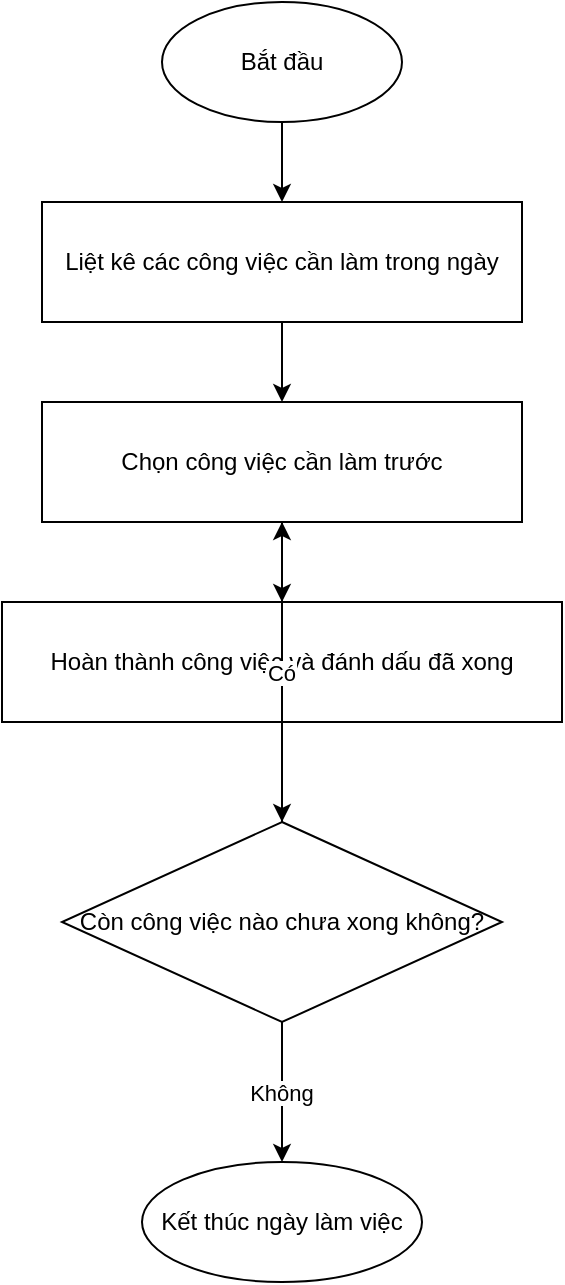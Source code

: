 <?xml version="1.0" encoding="UTF-8"?>
<mxfile>
  <diagram id="workday_flow" name="Flowchart">
    <mxGraphModel dx="1070" dy="660" grid="1" gridSize="10" guides="1" tooltips="1" connect="1" arrows="1" fold="1" page="1" pageScale="1" pageWidth="827" pageHeight="1169" math="0" shadow="0">
      <root>
        <mxCell id="0"/>
        <mxCell id="1" parent="0"/>

        <!-- Start -->
        <mxCell id="2" value="Bắt đầu" style="ellipse;whiteSpace=wrap;html=1;" vertex="1" parent="1">
          <mxGeometry x="300" y="20" width="120" height="60" as="geometry"/>
        </mxCell>

        <!-- Liệt kê -->
        <mxCell id="3" value="Liệt kê các công việc cần làm trong ngày" style="rounded=0;whiteSpace=wrap;html=1;" vertex="1" parent="1">
          <mxGeometry x="240" y="120" width="240" height="60" as="geometry"/>
        </mxCell>

        <!-- Chọn -->
        <mxCell id="4" value="Chọn công việc cần làm trước" style="rounded=0;whiteSpace=wrap;html=1;" vertex="1" parent="1">
          <mxGeometry x="240" y="220" width="240" height="60" as="geometry"/>
        </mxCell>

        <!-- Hoàn thành -->
        <mxCell id="5" value="Hoàn thành công việc và đánh dấu đã xong" style="rounded=0;whiteSpace=wrap;html=1;" vertex="1" parent="1">
          <mxGeometry x="220" y="320" width="280" height="60" as="geometry"/>
        </mxCell>

        <!-- Quyết định -->
        <mxCell id="6" value="Còn công việc nào chưa xong không?" style="rhombus;whiteSpace=wrap;html=1;" vertex="1" parent="1">
          <mxGeometry x="250" y="430" width="220" height="100" as="geometry"/>
        </mxCell>

        <!-- Kết thúc -->
        <mxCell id="7" value="Kết thúc ngày làm việc" style="ellipse;whiteSpace=wrap;html=1;" vertex="1" parent="1">
          <mxGeometry x="290" y="600" width="140" height="60" as="geometry"/>
        </mxCell>

        <!-- Các đường nối -->
        <mxCell id="8" style="edgeStyle=orthogonalEdgeStyle;rounded=0;orthogonalLoop=1;jettySize=auto;html=1;" edge="1" parent="1" source="2" target="3">
          <mxGeometry relative="1" as="geometry"/>
        </mxCell>

        <mxCell id="9" style="edgeStyle=orthogonalEdgeStyle;rounded=0;orthogonalLoop=1;jettySize=auto;html=1;" edge="1" parent="1" source="3" target="4">
          <mxGeometry relative="1" as="geometry"/>
        </mxCell>

        <mxCell id="10" style="edgeStyle=orthogonalEdgeStyle;rounded=0;orthogonalLoop=1;jettySize=auto;html=1;" edge="1" parent="1" source="4" target="5">
          <mxGeometry relative="1" as="geometry"/>
        </mxCell>

        <mxCell id="11" style="edgeStyle=orthogonalEdgeStyle;rounded=0;orthogonalLoop=1;jettySize=auto;html=1;" edge="1" parent="1" source="5" target="6">
          <mxGeometry relative="1" as="geometry"/>
        </mxCell>

        <!-- Decision Yes -->
        <mxCell id="12" value="Có" edge="1" parent="1" source="6" target="4">
          <mxGeometry relative="1" as="geometry">
            <mxPoint x="200" y="300" as="targetPoint"/>
          </mxGeometry>
        </mxCell>

        <!-- Decision No -->
        <mxCell id="13" value="Không" edge="1" parent="1" source="6" target="7">
          <mxGeometry relative="1" as="geometry"/>
        </mxCell>

      </root>
    </mxGraphModel>
  </diagram>
</mxfile>
